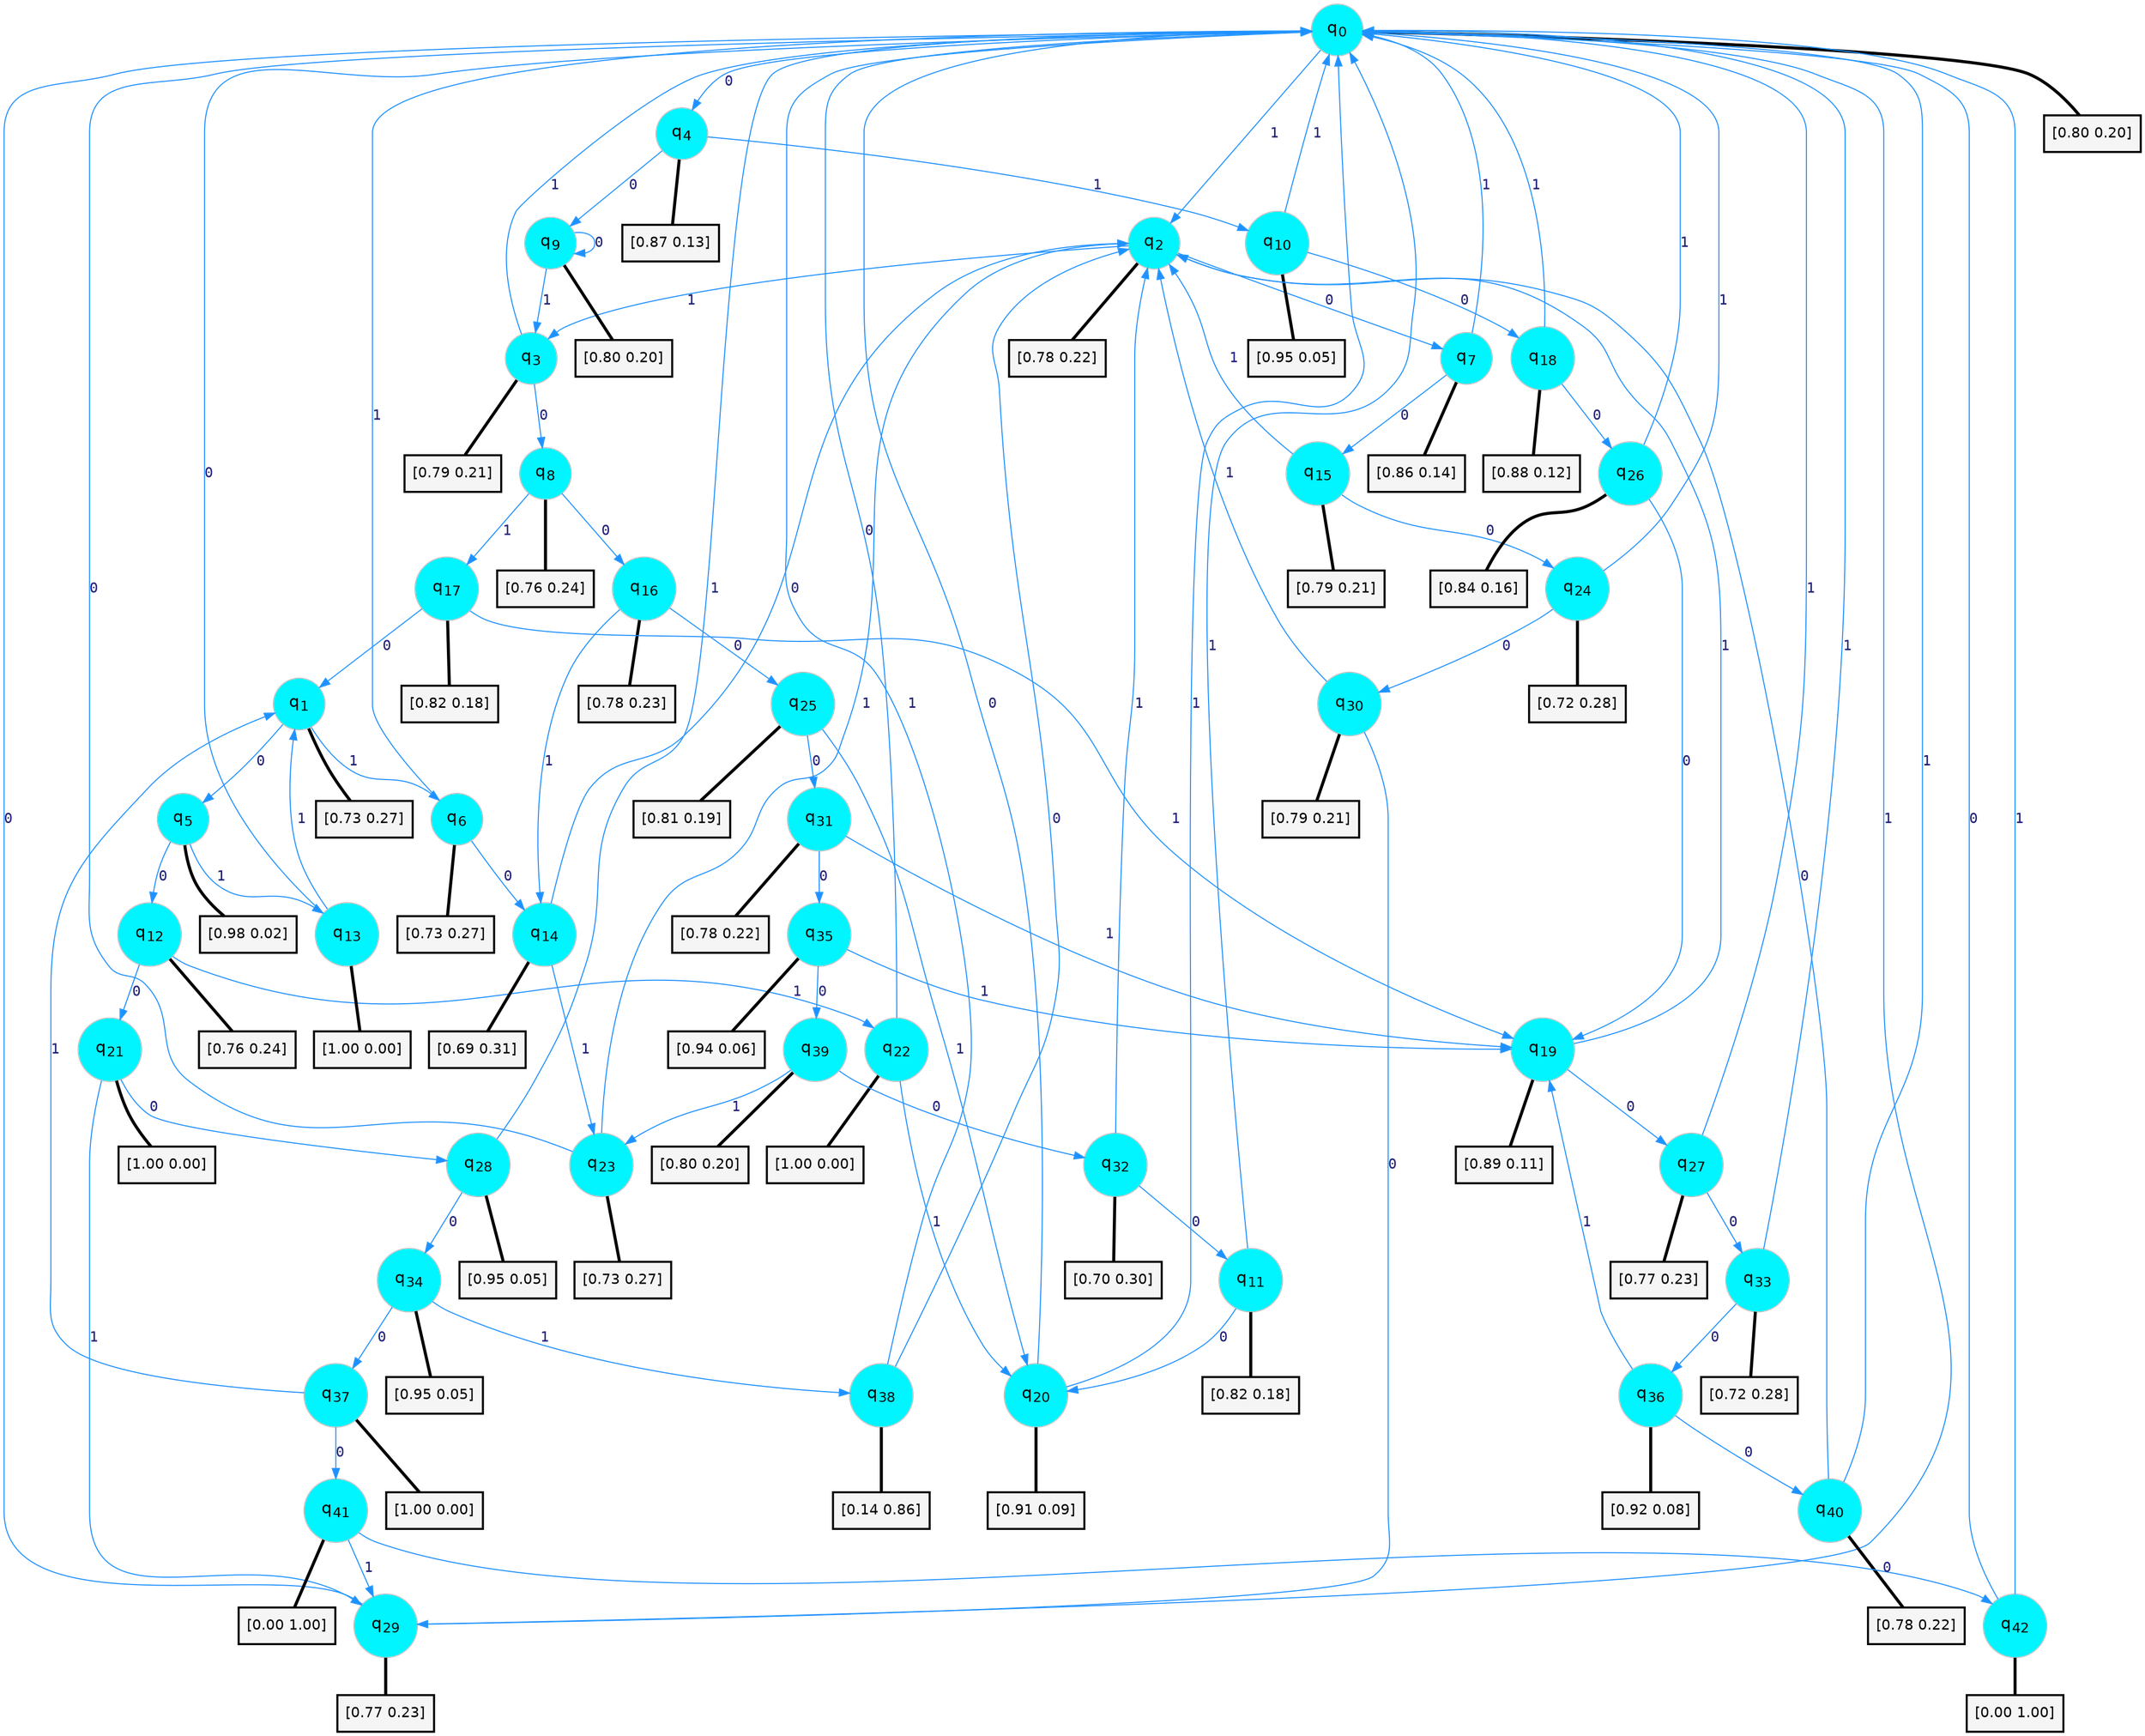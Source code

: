 digraph G {
graph [
bgcolor=transparent, dpi=300, rankdir=TD, size="40,25"];
node [
color=gray, fillcolor=turquoise1, fontcolor=black, fontname=Helvetica, fontsize=16, fontweight=bold, shape=circle, style=filled];
edge [
arrowsize=1, color=dodgerblue1, fontcolor=midnightblue, fontname=courier, fontweight=bold, penwidth=1, style=solid, weight=20];
0[label=<q<SUB>0</SUB>>];
1[label=<q<SUB>1</SUB>>];
2[label=<q<SUB>2</SUB>>];
3[label=<q<SUB>3</SUB>>];
4[label=<q<SUB>4</SUB>>];
5[label=<q<SUB>5</SUB>>];
6[label=<q<SUB>6</SUB>>];
7[label=<q<SUB>7</SUB>>];
8[label=<q<SUB>8</SUB>>];
9[label=<q<SUB>9</SUB>>];
10[label=<q<SUB>10</SUB>>];
11[label=<q<SUB>11</SUB>>];
12[label=<q<SUB>12</SUB>>];
13[label=<q<SUB>13</SUB>>];
14[label=<q<SUB>14</SUB>>];
15[label=<q<SUB>15</SUB>>];
16[label=<q<SUB>16</SUB>>];
17[label=<q<SUB>17</SUB>>];
18[label=<q<SUB>18</SUB>>];
19[label=<q<SUB>19</SUB>>];
20[label=<q<SUB>20</SUB>>];
21[label=<q<SUB>21</SUB>>];
22[label=<q<SUB>22</SUB>>];
23[label=<q<SUB>23</SUB>>];
24[label=<q<SUB>24</SUB>>];
25[label=<q<SUB>25</SUB>>];
26[label=<q<SUB>26</SUB>>];
27[label=<q<SUB>27</SUB>>];
28[label=<q<SUB>28</SUB>>];
29[label=<q<SUB>29</SUB>>];
30[label=<q<SUB>30</SUB>>];
31[label=<q<SUB>31</SUB>>];
32[label=<q<SUB>32</SUB>>];
33[label=<q<SUB>33</SUB>>];
34[label=<q<SUB>34</SUB>>];
35[label=<q<SUB>35</SUB>>];
36[label=<q<SUB>36</SUB>>];
37[label=<q<SUB>37</SUB>>];
38[label=<q<SUB>38</SUB>>];
39[label=<q<SUB>39</SUB>>];
40[label=<q<SUB>40</SUB>>];
41[label=<q<SUB>41</SUB>>];
42[label=<q<SUB>42</SUB>>];
43[label="[0.80 0.20]", shape=box,fontcolor=black, fontname=Helvetica, fontsize=14, penwidth=2, fillcolor=whitesmoke,color=black];
44[label="[0.73 0.27]", shape=box,fontcolor=black, fontname=Helvetica, fontsize=14, penwidth=2, fillcolor=whitesmoke,color=black];
45[label="[0.78 0.22]", shape=box,fontcolor=black, fontname=Helvetica, fontsize=14, penwidth=2, fillcolor=whitesmoke,color=black];
46[label="[0.79 0.21]", shape=box,fontcolor=black, fontname=Helvetica, fontsize=14, penwidth=2, fillcolor=whitesmoke,color=black];
47[label="[0.87 0.13]", shape=box,fontcolor=black, fontname=Helvetica, fontsize=14, penwidth=2, fillcolor=whitesmoke,color=black];
48[label="[0.98 0.02]", shape=box,fontcolor=black, fontname=Helvetica, fontsize=14, penwidth=2, fillcolor=whitesmoke,color=black];
49[label="[0.73 0.27]", shape=box,fontcolor=black, fontname=Helvetica, fontsize=14, penwidth=2, fillcolor=whitesmoke,color=black];
50[label="[0.86 0.14]", shape=box,fontcolor=black, fontname=Helvetica, fontsize=14, penwidth=2, fillcolor=whitesmoke,color=black];
51[label="[0.76 0.24]", shape=box,fontcolor=black, fontname=Helvetica, fontsize=14, penwidth=2, fillcolor=whitesmoke,color=black];
52[label="[0.80 0.20]", shape=box,fontcolor=black, fontname=Helvetica, fontsize=14, penwidth=2, fillcolor=whitesmoke,color=black];
53[label="[0.95 0.05]", shape=box,fontcolor=black, fontname=Helvetica, fontsize=14, penwidth=2, fillcolor=whitesmoke,color=black];
54[label="[0.82 0.18]", shape=box,fontcolor=black, fontname=Helvetica, fontsize=14, penwidth=2, fillcolor=whitesmoke,color=black];
55[label="[0.76 0.24]", shape=box,fontcolor=black, fontname=Helvetica, fontsize=14, penwidth=2, fillcolor=whitesmoke,color=black];
56[label="[1.00 0.00]", shape=box,fontcolor=black, fontname=Helvetica, fontsize=14, penwidth=2, fillcolor=whitesmoke,color=black];
57[label="[0.69 0.31]", shape=box,fontcolor=black, fontname=Helvetica, fontsize=14, penwidth=2, fillcolor=whitesmoke,color=black];
58[label="[0.79 0.21]", shape=box,fontcolor=black, fontname=Helvetica, fontsize=14, penwidth=2, fillcolor=whitesmoke,color=black];
59[label="[0.78 0.23]", shape=box,fontcolor=black, fontname=Helvetica, fontsize=14, penwidth=2, fillcolor=whitesmoke,color=black];
60[label="[0.82 0.18]", shape=box,fontcolor=black, fontname=Helvetica, fontsize=14, penwidth=2, fillcolor=whitesmoke,color=black];
61[label="[0.88 0.12]", shape=box,fontcolor=black, fontname=Helvetica, fontsize=14, penwidth=2, fillcolor=whitesmoke,color=black];
62[label="[0.89 0.11]", shape=box,fontcolor=black, fontname=Helvetica, fontsize=14, penwidth=2, fillcolor=whitesmoke,color=black];
63[label="[0.91 0.09]", shape=box,fontcolor=black, fontname=Helvetica, fontsize=14, penwidth=2, fillcolor=whitesmoke,color=black];
64[label="[1.00 0.00]", shape=box,fontcolor=black, fontname=Helvetica, fontsize=14, penwidth=2, fillcolor=whitesmoke,color=black];
65[label="[1.00 0.00]", shape=box,fontcolor=black, fontname=Helvetica, fontsize=14, penwidth=2, fillcolor=whitesmoke,color=black];
66[label="[0.73 0.27]", shape=box,fontcolor=black, fontname=Helvetica, fontsize=14, penwidth=2, fillcolor=whitesmoke,color=black];
67[label="[0.72 0.28]", shape=box,fontcolor=black, fontname=Helvetica, fontsize=14, penwidth=2, fillcolor=whitesmoke,color=black];
68[label="[0.81 0.19]", shape=box,fontcolor=black, fontname=Helvetica, fontsize=14, penwidth=2, fillcolor=whitesmoke,color=black];
69[label="[0.84 0.16]", shape=box,fontcolor=black, fontname=Helvetica, fontsize=14, penwidth=2, fillcolor=whitesmoke,color=black];
70[label="[0.77 0.23]", shape=box,fontcolor=black, fontname=Helvetica, fontsize=14, penwidth=2, fillcolor=whitesmoke,color=black];
71[label="[0.95 0.05]", shape=box,fontcolor=black, fontname=Helvetica, fontsize=14, penwidth=2, fillcolor=whitesmoke,color=black];
72[label="[0.77 0.23]", shape=box,fontcolor=black, fontname=Helvetica, fontsize=14, penwidth=2, fillcolor=whitesmoke,color=black];
73[label="[0.79 0.21]", shape=box,fontcolor=black, fontname=Helvetica, fontsize=14, penwidth=2, fillcolor=whitesmoke,color=black];
74[label="[0.78 0.22]", shape=box,fontcolor=black, fontname=Helvetica, fontsize=14, penwidth=2, fillcolor=whitesmoke,color=black];
75[label="[0.70 0.30]", shape=box,fontcolor=black, fontname=Helvetica, fontsize=14, penwidth=2, fillcolor=whitesmoke,color=black];
76[label="[0.72 0.28]", shape=box,fontcolor=black, fontname=Helvetica, fontsize=14, penwidth=2, fillcolor=whitesmoke,color=black];
77[label="[0.95 0.05]", shape=box,fontcolor=black, fontname=Helvetica, fontsize=14, penwidth=2, fillcolor=whitesmoke,color=black];
78[label="[0.94 0.06]", shape=box,fontcolor=black, fontname=Helvetica, fontsize=14, penwidth=2, fillcolor=whitesmoke,color=black];
79[label="[0.92 0.08]", shape=box,fontcolor=black, fontname=Helvetica, fontsize=14, penwidth=2, fillcolor=whitesmoke,color=black];
80[label="[1.00 0.00]", shape=box,fontcolor=black, fontname=Helvetica, fontsize=14, penwidth=2, fillcolor=whitesmoke,color=black];
81[label="[0.14 0.86]", shape=box,fontcolor=black, fontname=Helvetica, fontsize=14, penwidth=2, fillcolor=whitesmoke,color=black];
82[label="[0.80 0.20]", shape=box,fontcolor=black, fontname=Helvetica, fontsize=14, penwidth=2, fillcolor=whitesmoke,color=black];
83[label="[0.78 0.22]", shape=box,fontcolor=black, fontname=Helvetica, fontsize=14, penwidth=2, fillcolor=whitesmoke,color=black];
84[label="[0.00 1.00]", shape=box,fontcolor=black, fontname=Helvetica, fontsize=14, penwidth=2, fillcolor=whitesmoke,color=black];
85[label="[0.00 1.00]", shape=box,fontcolor=black, fontname=Helvetica, fontsize=14, penwidth=2, fillcolor=whitesmoke,color=black];
0->4 [label=0];
0->2 [label=1];
0->43 [arrowhead=none, penwidth=3,color=black];
1->5 [label=0];
1->6 [label=1];
1->44 [arrowhead=none, penwidth=3,color=black];
2->7 [label=0];
2->3 [label=1];
2->45 [arrowhead=none, penwidth=3,color=black];
3->8 [label=0];
3->0 [label=1];
3->46 [arrowhead=none, penwidth=3,color=black];
4->9 [label=0];
4->10 [label=1];
4->47 [arrowhead=none, penwidth=3,color=black];
5->12 [label=0];
5->13 [label=1];
5->48 [arrowhead=none, penwidth=3,color=black];
6->14 [label=0];
6->0 [label=1];
6->49 [arrowhead=none, penwidth=3,color=black];
7->15 [label=0];
7->0 [label=1];
7->50 [arrowhead=none, penwidth=3,color=black];
8->16 [label=0];
8->17 [label=1];
8->51 [arrowhead=none, penwidth=3,color=black];
9->9 [label=0];
9->3 [label=1];
9->52 [arrowhead=none, penwidth=3,color=black];
10->18 [label=0];
10->0 [label=1];
10->53 [arrowhead=none, penwidth=3,color=black];
11->20 [label=0];
11->0 [label=1];
11->54 [arrowhead=none, penwidth=3,color=black];
12->21 [label=0];
12->22 [label=1];
12->55 [arrowhead=none, penwidth=3,color=black];
13->0 [label=0];
13->1 [label=1];
13->56 [arrowhead=none, penwidth=3,color=black];
14->2 [label=0];
14->23 [label=1];
14->57 [arrowhead=none, penwidth=3,color=black];
15->24 [label=0];
15->2 [label=1];
15->58 [arrowhead=none, penwidth=3,color=black];
16->25 [label=0];
16->14 [label=1];
16->59 [arrowhead=none, penwidth=3,color=black];
17->1 [label=0];
17->19 [label=1];
17->60 [arrowhead=none, penwidth=3,color=black];
18->26 [label=0];
18->0 [label=1];
18->61 [arrowhead=none, penwidth=3,color=black];
19->27 [label=0];
19->2 [label=1];
19->62 [arrowhead=none, penwidth=3,color=black];
20->0 [label=0];
20->0 [label=1];
20->63 [arrowhead=none, penwidth=3,color=black];
21->28 [label=0];
21->29 [label=1];
21->64 [arrowhead=none, penwidth=3,color=black];
22->0 [label=0];
22->20 [label=1];
22->65 [arrowhead=none, penwidth=3,color=black];
23->0 [label=0];
23->2 [label=1];
23->66 [arrowhead=none, penwidth=3,color=black];
24->30 [label=0];
24->0 [label=1];
24->67 [arrowhead=none, penwidth=3,color=black];
25->31 [label=0];
25->20 [label=1];
25->68 [arrowhead=none, penwidth=3,color=black];
26->19 [label=0];
26->0 [label=1];
26->69 [arrowhead=none, penwidth=3,color=black];
27->33 [label=0];
27->0 [label=1];
27->70 [arrowhead=none, penwidth=3,color=black];
28->34 [label=0];
28->0 [label=1];
28->71 [arrowhead=none, penwidth=3,color=black];
29->0 [label=0];
29->0 [label=1];
29->72 [arrowhead=none, penwidth=3,color=black];
30->29 [label=0];
30->2 [label=1];
30->73 [arrowhead=none, penwidth=3,color=black];
31->35 [label=0];
31->19 [label=1];
31->74 [arrowhead=none, penwidth=3,color=black];
32->11 [label=0];
32->2 [label=1];
32->75 [arrowhead=none, penwidth=3,color=black];
33->36 [label=0];
33->0 [label=1];
33->76 [arrowhead=none, penwidth=3,color=black];
34->37 [label=0];
34->38 [label=1];
34->77 [arrowhead=none, penwidth=3,color=black];
35->39 [label=0];
35->19 [label=1];
35->78 [arrowhead=none, penwidth=3,color=black];
36->40 [label=0];
36->19 [label=1];
36->79 [arrowhead=none, penwidth=3,color=black];
37->41 [label=0];
37->1 [label=1];
37->80 [arrowhead=none, penwidth=3,color=black];
38->2 [label=0];
38->0 [label=1];
38->81 [arrowhead=none, penwidth=3,color=black];
39->32 [label=0];
39->23 [label=1];
39->82 [arrowhead=none, penwidth=3,color=black];
40->2 [label=0];
40->0 [label=1];
40->83 [arrowhead=none, penwidth=3,color=black];
41->42 [label=0];
41->29 [label=1];
41->84 [arrowhead=none, penwidth=3,color=black];
42->0 [label=0];
42->0 [label=1];
42->85 [arrowhead=none, penwidth=3,color=black];
}

